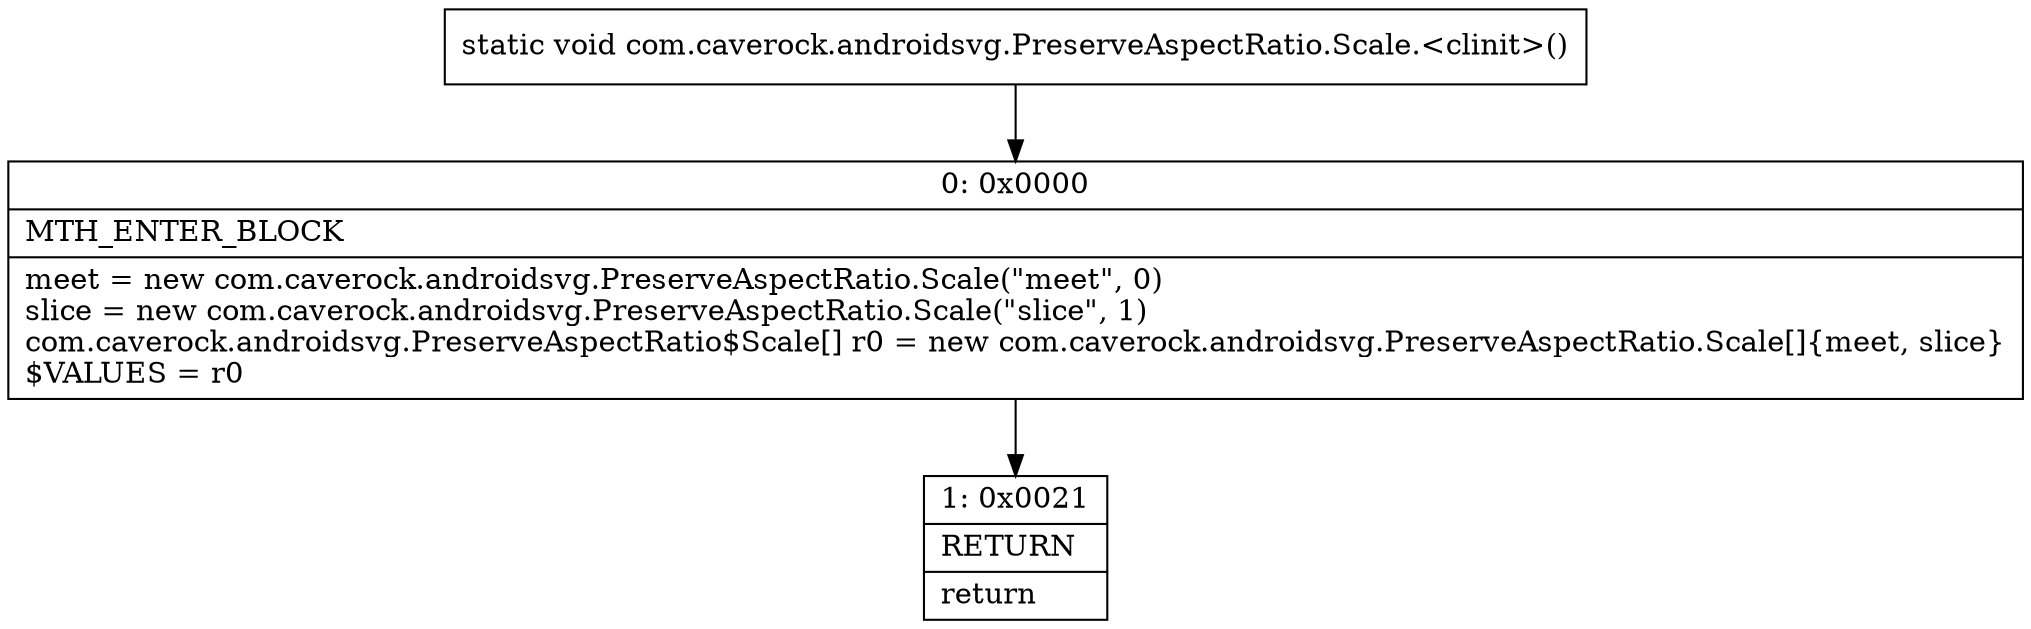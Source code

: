 digraph "CFG forcom.caverock.androidsvg.PreserveAspectRatio.Scale.\<clinit\>()V" {
Node_0 [shape=record,label="{0\:\ 0x0000|MTH_ENTER_BLOCK\l|meet = new com.caverock.androidsvg.PreserveAspectRatio.Scale(\"meet\", 0)\lslice = new com.caverock.androidsvg.PreserveAspectRatio.Scale(\"slice\", 1)\lcom.caverock.androidsvg.PreserveAspectRatio$Scale[] r0 = new com.caverock.androidsvg.PreserveAspectRatio.Scale[]\{meet, slice\}\l$VALUES = r0\l}"];
Node_1 [shape=record,label="{1\:\ 0x0021|RETURN\l|return\l}"];
MethodNode[shape=record,label="{static void com.caverock.androidsvg.PreserveAspectRatio.Scale.\<clinit\>() }"];
MethodNode -> Node_0;
Node_0 -> Node_1;
}

